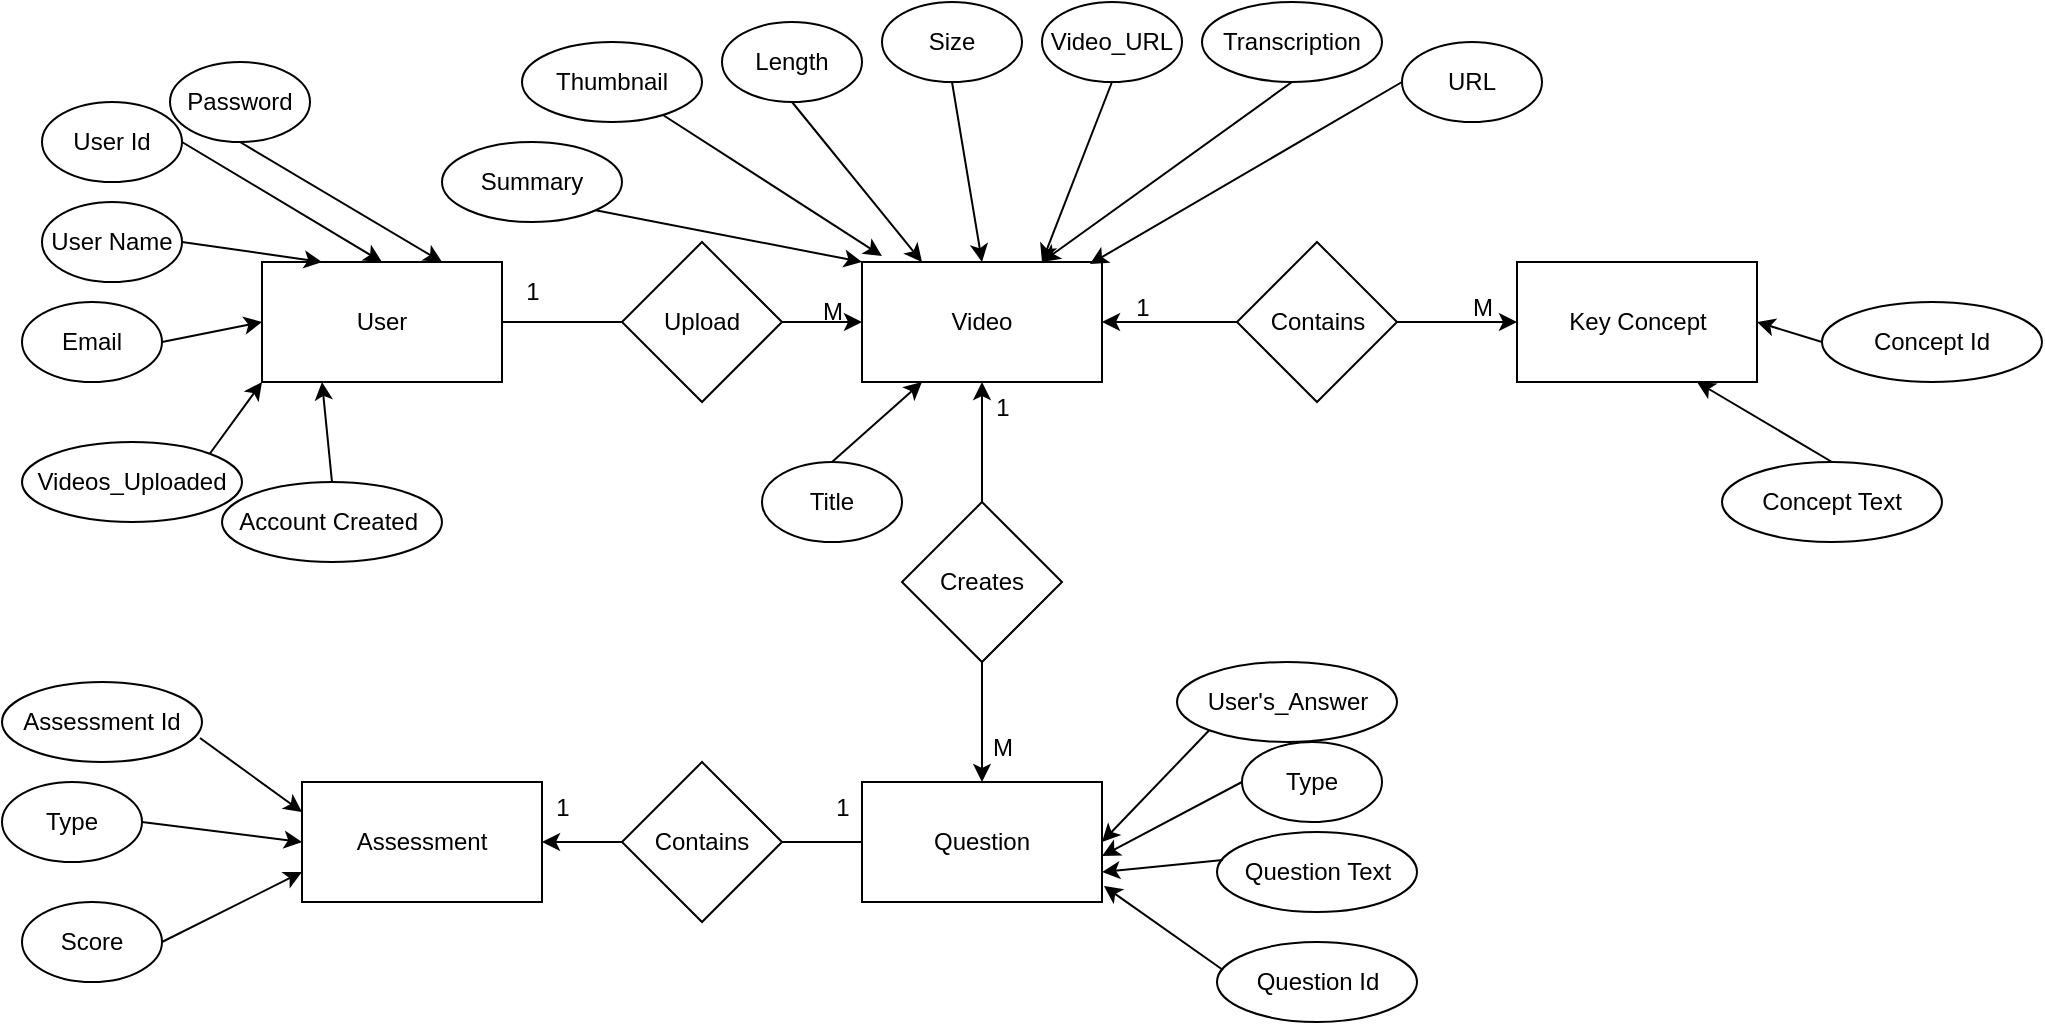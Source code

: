 <mxfile version="24.7.17">
  <diagram name="Page-1" id="tiigiWsw-sh9O9fSEu40">
    <mxGraphModel dx="1106" dy="601" grid="1" gridSize="10" guides="1" tooltips="1" connect="1" arrows="1" fold="1" page="1" pageScale="1" pageWidth="827" pageHeight="1169" math="0" shadow="0">
      <root>
        <mxCell id="0" />
        <mxCell id="1" parent="0" />
        <mxCell id="OeBx3CEoDruNxCVU-E6a-1" value="User" style="rounded=0;whiteSpace=wrap;html=1;" vertex="1" parent="1">
          <mxGeometry x="390" y="260" width="120" height="60" as="geometry" />
        </mxCell>
        <mxCell id="OeBx3CEoDruNxCVU-E6a-2" value="Videos_Uploaded" style="ellipse;whiteSpace=wrap;html=1;" vertex="1" parent="1">
          <mxGeometry x="270" y="350" width="110" height="40" as="geometry" />
        </mxCell>
        <mxCell id="OeBx3CEoDruNxCVU-E6a-3" value="User Id" style="ellipse;whiteSpace=wrap;html=1;" vertex="1" parent="1">
          <mxGeometry x="280" y="180" width="70" height="40" as="geometry" />
        </mxCell>
        <mxCell id="OeBx3CEoDruNxCVU-E6a-4" value="User Name" style="ellipse;whiteSpace=wrap;html=1;" vertex="1" parent="1">
          <mxGeometry x="280" y="230" width="70" height="40" as="geometry" />
        </mxCell>
        <mxCell id="OeBx3CEoDruNxCVU-E6a-5" value="Email" style="ellipse;whiteSpace=wrap;html=1;" vertex="1" parent="1">
          <mxGeometry x="270" y="280" width="70" height="40" as="geometry" />
        </mxCell>
        <mxCell id="OeBx3CEoDruNxCVU-E6a-6" value="" style="endArrow=classic;html=1;rounded=0;exitX=1;exitY=0;exitDx=0;exitDy=0;entryX=0;entryY=1;entryDx=0;entryDy=0;" edge="1" parent="1" source="OeBx3CEoDruNxCVU-E6a-2" target="OeBx3CEoDruNxCVU-E6a-1">
          <mxGeometry width="50" height="50" relative="1" as="geometry">
            <mxPoint x="390" y="340" as="sourcePoint" />
            <mxPoint x="450" y="320" as="targetPoint" />
          </mxGeometry>
        </mxCell>
        <mxCell id="OeBx3CEoDruNxCVU-E6a-7" value="" style="endArrow=classic;html=1;rounded=0;exitX=1;exitY=0.5;exitDx=0;exitDy=0;entryX=0;entryY=0.5;entryDx=0;entryDy=0;" edge="1" parent="1" source="OeBx3CEoDruNxCVU-E6a-5" target="OeBx3CEoDruNxCVU-E6a-1">
          <mxGeometry width="50" height="50" relative="1" as="geometry">
            <mxPoint x="350" y="380" as="sourcePoint" />
            <mxPoint x="420" y="350" as="targetPoint" />
          </mxGeometry>
        </mxCell>
        <mxCell id="OeBx3CEoDruNxCVU-E6a-8" value="" style="endArrow=classic;html=1;rounded=0;exitX=1;exitY=0.5;exitDx=0;exitDy=0;entryX=0.25;entryY=0;entryDx=0;entryDy=0;" edge="1" parent="1" source="OeBx3CEoDruNxCVU-E6a-4" target="OeBx3CEoDruNxCVU-E6a-1">
          <mxGeometry width="50" height="50" relative="1" as="geometry">
            <mxPoint x="360" y="390" as="sourcePoint" />
            <mxPoint x="430" y="360" as="targetPoint" />
          </mxGeometry>
        </mxCell>
        <mxCell id="OeBx3CEoDruNxCVU-E6a-9" value="" style="endArrow=classic;html=1;rounded=0;exitX=1;exitY=0.5;exitDx=0;exitDy=0;entryX=0.5;entryY=0;entryDx=0;entryDy=0;" edge="1" parent="1" source="OeBx3CEoDruNxCVU-E6a-3" target="OeBx3CEoDruNxCVU-E6a-1">
          <mxGeometry width="50" height="50" relative="1" as="geometry">
            <mxPoint x="370" y="400" as="sourcePoint" />
            <mxPoint x="440" y="370" as="targetPoint" />
          </mxGeometry>
        </mxCell>
        <mxCell id="OeBx3CEoDruNxCVU-E6a-11" value="Upload" style="rhombus;whiteSpace=wrap;html=1;" vertex="1" parent="1">
          <mxGeometry x="570" y="250" width="80" height="80" as="geometry" />
        </mxCell>
        <mxCell id="OeBx3CEoDruNxCVU-E6a-13" value="Video" style="rounded=0;whiteSpace=wrap;html=1;" vertex="1" parent="1">
          <mxGeometry x="690" y="260" width="120" height="60" as="geometry" />
        </mxCell>
        <mxCell id="OeBx3CEoDruNxCVU-E6a-14" value="" style="endArrow=classic;html=1;rounded=0;entryX=0;entryY=0.5;entryDx=0;entryDy=0;exitX=1;exitY=0.5;exitDx=0;exitDy=0;" edge="1" parent="1" source="OeBx3CEoDruNxCVU-E6a-11" target="OeBx3CEoDruNxCVU-E6a-13">
          <mxGeometry width="50" height="50" relative="1" as="geometry">
            <mxPoint x="660" y="340" as="sourcePoint" />
            <mxPoint x="710" y="290" as="targetPoint" />
          </mxGeometry>
        </mxCell>
        <mxCell id="OeBx3CEoDruNxCVU-E6a-16" value="Length" style="ellipse;whiteSpace=wrap;html=1;" vertex="1" parent="1">
          <mxGeometry x="620" y="140" width="70" height="40" as="geometry" />
        </mxCell>
        <mxCell id="OeBx3CEoDruNxCVU-E6a-17" value="Title" style="ellipse;whiteSpace=wrap;html=1;" vertex="1" parent="1">
          <mxGeometry x="640" y="360" width="70" height="40" as="geometry" />
        </mxCell>
        <mxCell id="OeBx3CEoDruNxCVU-E6a-18" value="Video_URL" style="ellipse;whiteSpace=wrap;html=1;" vertex="1" parent="1">
          <mxGeometry x="780" y="130" width="70" height="40" as="geometry" />
        </mxCell>
        <mxCell id="OeBx3CEoDruNxCVU-E6a-19" value="Size" style="ellipse;whiteSpace=wrap;html=1;" vertex="1" parent="1">
          <mxGeometry x="700" y="130" width="70" height="40" as="geometry" />
        </mxCell>
        <mxCell id="OeBx3CEoDruNxCVU-E6a-24" value="" style="endArrow=classic;html=1;rounded=0;entryX=0.25;entryY=0;entryDx=0;entryDy=0;exitX=0.5;exitY=1;exitDx=0;exitDy=0;" edge="1" parent="1" source="OeBx3CEoDruNxCVU-E6a-16" target="OeBx3CEoDruNxCVU-E6a-13">
          <mxGeometry width="50" height="50" relative="1" as="geometry">
            <mxPoint x="660" y="340" as="sourcePoint" />
            <mxPoint x="710" y="290" as="targetPoint" />
          </mxGeometry>
        </mxCell>
        <mxCell id="OeBx3CEoDruNxCVU-E6a-25" value="" style="endArrow=classic;html=1;rounded=0;entryX=0.5;entryY=0;entryDx=0;entryDy=0;exitX=0.5;exitY=1;exitDx=0;exitDy=0;" edge="1" parent="1" source="OeBx3CEoDruNxCVU-E6a-19" target="OeBx3CEoDruNxCVU-E6a-13">
          <mxGeometry width="50" height="50" relative="1" as="geometry">
            <mxPoint x="655" y="220" as="sourcePoint" />
            <mxPoint x="730" y="270" as="targetPoint" />
          </mxGeometry>
        </mxCell>
        <mxCell id="OeBx3CEoDruNxCVU-E6a-26" value="" style="endArrow=classic;html=1;rounded=0;entryX=0.75;entryY=0;entryDx=0;entryDy=0;exitX=0.5;exitY=1;exitDx=0;exitDy=0;" edge="1" parent="1" source="OeBx3CEoDruNxCVU-E6a-18" target="OeBx3CEoDruNxCVU-E6a-13">
          <mxGeometry width="50" height="50" relative="1" as="geometry">
            <mxPoint x="735" y="200" as="sourcePoint" />
            <mxPoint x="760" y="270" as="targetPoint" />
          </mxGeometry>
        </mxCell>
        <mxCell id="OeBx3CEoDruNxCVU-E6a-27" value="" style="endArrow=classic;html=1;rounded=0;exitX=0.5;exitY=0;exitDx=0;exitDy=0;entryX=0.25;entryY=1;entryDx=0;entryDy=0;" edge="1" parent="1" source="OeBx3CEoDruNxCVU-E6a-17" target="OeBx3CEoDruNxCVU-E6a-13">
          <mxGeometry width="50" height="50" relative="1" as="geometry">
            <mxPoint x="660" y="340" as="sourcePoint" />
            <mxPoint x="710" y="290" as="targetPoint" />
          </mxGeometry>
        </mxCell>
        <mxCell id="OeBx3CEoDruNxCVU-E6a-33" value="Creates" style="rhombus;whiteSpace=wrap;html=1;" vertex="1" parent="1">
          <mxGeometry x="710" y="380" width="80" height="80" as="geometry" />
        </mxCell>
        <mxCell id="OeBx3CEoDruNxCVU-E6a-34" value="" style="endArrow=classic;html=1;rounded=0;exitX=0.5;exitY=0;exitDx=0;exitDy=0;entryX=0.5;entryY=1;entryDx=0;entryDy=0;" edge="1" parent="1" source="OeBx3CEoDruNxCVU-E6a-33" target="OeBx3CEoDruNxCVU-E6a-13">
          <mxGeometry width="50" height="50" relative="1" as="geometry">
            <mxPoint x="660" y="340" as="sourcePoint" />
            <mxPoint x="1050" y="320" as="targetPoint" />
          </mxGeometry>
        </mxCell>
        <mxCell id="OeBx3CEoDruNxCVU-E6a-35" value="URL" style="ellipse;whiteSpace=wrap;html=1;" vertex="1" parent="1">
          <mxGeometry x="960" y="150" width="70" height="40" as="geometry" />
        </mxCell>
        <mxCell id="OeBx3CEoDruNxCVU-E6a-36" value="Transcription" style="ellipse;whiteSpace=wrap;html=1;" vertex="1" parent="1">
          <mxGeometry x="860" y="130" width="90" height="40" as="geometry" />
        </mxCell>
        <mxCell id="OeBx3CEoDruNxCVU-E6a-38" value="" style="endArrow=classic;html=1;rounded=0;entryX=0.95;entryY=0.017;entryDx=0;entryDy=0;exitX=0;exitY=0.5;exitDx=0;exitDy=0;entryPerimeter=0;" edge="1" parent="1" source="OeBx3CEoDruNxCVU-E6a-35" target="OeBx3CEoDruNxCVU-E6a-13">
          <mxGeometry width="50" height="50" relative="1" as="geometry">
            <mxPoint x="835" y="210" as="sourcePoint" />
            <mxPoint x="1020" y="260" as="targetPoint" />
          </mxGeometry>
        </mxCell>
        <mxCell id="OeBx3CEoDruNxCVU-E6a-39" value="" style="endArrow=classic;html=1;rounded=0;entryX=0.75;entryY=0;entryDx=0;entryDy=0;exitX=0.5;exitY=1;exitDx=0;exitDy=0;" edge="1" parent="1" source="OeBx3CEoDruNxCVU-E6a-36" target="OeBx3CEoDruNxCVU-E6a-13">
          <mxGeometry width="50" height="50" relative="1" as="geometry">
            <mxPoint x="985" y="230" as="sourcePoint" />
            <mxPoint x="1030" y="270" as="targetPoint" />
          </mxGeometry>
        </mxCell>
        <mxCell id="OeBx3CEoDruNxCVU-E6a-41" value="" style="endArrow=classic;html=1;rounded=0;exitX=0.5;exitY=1;exitDx=0;exitDy=0;" edge="1" parent="1" source="OeBx3CEoDruNxCVU-E6a-33" target="OeBx3CEoDruNxCVU-E6a-42">
          <mxGeometry width="50" height="50" relative="1" as="geometry">
            <mxPoint x="660" y="470" as="sourcePoint" />
            <mxPoint x="750" y="540" as="targetPoint" />
          </mxGeometry>
        </mxCell>
        <mxCell id="OeBx3CEoDruNxCVU-E6a-42" value="Question" style="rounded=0;whiteSpace=wrap;html=1;" vertex="1" parent="1">
          <mxGeometry x="690" y="520" width="120" height="60" as="geometry" />
        </mxCell>
        <mxCell id="OeBx3CEoDruNxCVU-E6a-44" value="User&#39;s_Answer" style="ellipse;whiteSpace=wrap;html=1;" vertex="1" parent="1">
          <mxGeometry x="847.5" y="460" width="110" height="40" as="geometry" />
        </mxCell>
        <mxCell id="OeBx3CEoDruNxCVU-E6a-45" value="Type" style="ellipse;whiteSpace=wrap;html=1;" vertex="1" parent="1">
          <mxGeometry x="880" y="500" width="70" height="40" as="geometry" />
        </mxCell>
        <mxCell id="OeBx3CEoDruNxCVU-E6a-48" value="" style="endArrow=classic;html=1;rounded=0;entryX=1;entryY=0.5;entryDx=0;entryDy=0;exitX=0;exitY=1;exitDx=0;exitDy=0;" edge="1" parent="1" source="OeBx3CEoDruNxCVU-E6a-44" target="OeBx3CEoDruNxCVU-E6a-42">
          <mxGeometry width="50" height="50" relative="1" as="geometry">
            <mxPoint x="850" y="490" as="sourcePoint" />
            <mxPoint x="840" y="420" as="targetPoint" />
          </mxGeometry>
        </mxCell>
        <mxCell id="OeBx3CEoDruNxCVU-E6a-49" value="" style="endArrow=classic;html=1;rounded=0;entryX=1;entryY=0.617;entryDx=0;entryDy=0;entryPerimeter=0;exitX=0;exitY=0.5;exitDx=0;exitDy=0;" edge="1" parent="1" source="OeBx3CEoDruNxCVU-E6a-45" target="OeBx3CEoDruNxCVU-E6a-42">
          <mxGeometry width="50" height="50" relative="1" as="geometry">
            <mxPoint x="1170" y="560" as="sourcePoint" />
            <mxPoint x="1120" y="565" as="targetPoint" />
          </mxGeometry>
        </mxCell>
        <mxCell id="OeBx3CEoDruNxCVU-E6a-51" value="Summary" style="ellipse;whiteSpace=wrap;html=1;" vertex="1" parent="1">
          <mxGeometry x="480" y="200" width="90" height="40" as="geometry" />
        </mxCell>
        <mxCell id="OeBx3CEoDruNxCVU-E6a-52" value="" style="endArrow=classic;html=1;rounded=0;entryX=0;entryY=0;entryDx=0;entryDy=0;exitX=1;exitY=1;exitDx=0;exitDy=0;" edge="1" parent="1" source="OeBx3CEoDruNxCVU-E6a-51" target="OeBx3CEoDruNxCVU-E6a-13">
          <mxGeometry width="50" height="50" relative="1" as="geometry">
            <mxPoint x="1155" y="240" as="sourcePoint" />
            <mxPoint x="1110" y="290" as="targetPoint" />
          </mxGeometry>
        </mxCell>
        <mxCell id="OeBx3CEoDruNxCVU-E6a-55" value="Thumbnail" style="ellipse;whiteSpace=wrap;html=1;" vertex="1" parent="1">
          <mxGeometry x="520" y="150" width="90" height="40" as="geometry" />
        </mxCell>
        <mxCell id="OeBx3CEoDruNxCVU-E6a-56" value="" style="endArrow=classic;html=1;rounded=0;entryX=0.083;entryY=-0.05;entryDx=0;entryDy=0;entryPerimeter=0;" edge="1" parent="1" source="OeBx3CEoDruNxCVU-E6a-55" target="OeBx3CEoDruNxCVU-E6a-13">
          <mxGeometry width="50" height="50" relative="1" as="geometry">
            <mxPoint x="930" y="270" as="sourcePoint" />
            <mxPoint x="820" y="300" as="targetPoint" />
          </mxGeometry>
        </mxCell>
        <mxCell id="OeBx3CEoDruNxCVU-E6a-57" value="Assessment" style="rounded=0;whiteSpace=wrap;html=1;" vertex="1" parent="1">
          <mxGeometry x="410" y="520" width="120" height="60" as="geometry" />
        </mxCell>
        <mxCell id="OeBx3CEoDruNxCVU-E6a-58" value="Contains" style="rhombus;whiteSpace=wrap;html=1;" vertex="1" parent="1">
          <mxGeometry x="570" y="510" width="80" height="80" as="geometry" />
        </mxCell>
        <mxCell id="OeBx3CEoDruNxCVU-E6a-60" value="" style="endArrow=classic;html=1;rounded=0;exitX=0;exitY=0.5;exitDx=0;exitDy=0;entryX=1;entryY=0.5;entryDx=0;entryDy=0;" edge="1" parent="1" source="OeBx3CEoDruNxCVU-E6a-58" target="OeBx3CEoDruNxCVU-E6a-57">
          <mxGeometry width="50" height="50" relative="1" as="geometry">
            <mxPoint x="380" y="660" as="sourcePoint" />
            <mxPoint x="510" y="540" as="targetPoint" />
          </mxGeometry>
        </mxCell>
        <mxCell id="OeBx3CEoDruNxCVU-E6a-61" value="Type" style="ellipse;whiteSpace=wrap;html=1;" vertex="1" parent="1">
          <mxGeometry x="260" y="520" width="70" height="40" as="geometry" />
        </mxCell>
        <mxCell id="OeBx3CEoDruNxCVU-E6a-62" value="" style="endArrow=classic;html=1;rounded=0;entryX=0;entryY=0.5;entryDx=0;entryDy=0;exitX=1;exitY=0.5;exitDx=0;exitDy=0;" edge="1" parent="1" source="OeBx3CEoDruNxCVU-E6a-61" target="OeBx3CEoDruNxCVU-E6a-57">
          <mxGeometry width="50" height="50" relative="1" as="geometry">
            <mxPoint x="890" y="575" as="sourcePoint" />
            <mxPoint x="820" y="567" as="targetPoint" />
          </mxGeometry>
        </mxCell>
        <mxCell id="OeBx3CEoDruNxCVU-E6a-71" value="" style="edgeStyle=orthogonalEdgeStyle;rounded=0;orthogonalLoop=1;jettySize=auto;html=1;entryX=0;entryY=0.5;entryDx=0;entryDy=0;" edge="1" parent="1" source="OeBx3CEoDruNxCVU-E6a-67" target="OeBx3CEoDruNxCVU-E6a-70">
          <mxGeometry relative="1" as="geometry" />
        </mxCell>
        <mxCell id="OeBx3CEoDruNxCVU-E6a-67" value="Contains" style="rhombus;whiteSpace=wrap;html=1;" vertex="1" parent="1">
          <mxGeometry x="877.5" y="250" width="80" height="80" as="geometry" />
        </mxCell>
        <mxCell id="OeBx3CEoDruNxCVU-E6a-69" value="" style="endArrow=classic;html=1;rounded=0;exitX=0;exitY=0.5;exitDx=0;exitDy=0;entryX=1;entryY=0.5;entryDx=0;entryDy=0;" edge="1" parent="1" source="OeBx3CEoDruNxCVU-E6a-67" target="OeBx3CEoDruNxCVU-E6a-13">
          <mxGeometry width="50" height="50" relative="1" as="geometry">
            <mxPoint x="687.5" y="410" as="sourcePoint" />
            <mxPoint x="812.5" y="300" as="targetPoint" />
          </mxGeometry>
        </mxCell>
        <mxCell id="OeBx3CEoDruNxCVU-E6a-70" value="Key Concept" style="whiteSpace=wrap;html=1;" vertex="1" parent="1">
          <mxGeometry x="1017.5" y="260" width="120" height="60" as="geometry" />
        </mxCell>
        <mxCell id="OeBx3CEoDruNxCVU-E6a-72" value="1" style="text;html=1;align=center;verticalAlign=middle;resizable=0;points=[];autosize=1;strokeColor=none;fillColor=none;" vertex="1" parent="1">
          <mxGeometry x="510" y="260" width="30" height="30" as="geometry" />
        </mxCell>
        <mxCell id="OeBx3CEoDruNxCVU-E6a-73" value="M" style="text;html=1;align=center;verticalAlign=middle;resizable=0;points=[];autosize=1;strokeColor=none;fillColor=none;" vertex="1" parent="1">
          <mxGeometry x="660" y="270" width="30" height="30" as="geometry" />
        </mxCell>
        <mxCell id="OeBx3CEoDruNxCVU-E6a-74" value="" style="endArrow=none;html=1;rounded=0;exitX=1;exitY=0.5;exitDx=0;exitDy=0;entryX=0;entryY=0.5;entryDx=0;entryDy=0;" edge="1" parent="1" source="OeBx3CEoDruNxCVU-E6a-1" target="OeBx3CEoDruNxCVU-E6a-11">
          <mxGeometry width="50" height="50" relative="1" as="geometry">
            <mxPoint x="730" y="470" as="sourcePoint" />
            <mxPoint x="780" y="420" as="targetPoint" />
          </mxGeometry>
        </mxCell>
        <mxCell id="OeBx3CEoDruNxCVU-E6a-75" value="1" style="text;html=1;align=center;verticalAlign=middle;resizable=0;points=[];autosize=1;strokeColor=none;fillColor=none;" vertex="1" parent="1">
          <mxGeometry x="815" y="268" width="30" height="30" as="geometry" />
        </mxCell>
        <mxCell id="OeBx3CEoDruNxCVU-E6a-76" value="M" style="text;html=1;align=center;verticalAlign=middle;resizable=0;points=[];autosize=1;strokeColor=none;fillColor=none;" vertex="1" parent="1">
          <mxGeometry x="985" y="268" width="30" height="30" as="geometry" />
        </mxCell>
        <mxCell id="OeBx3CEoDruNxCVU-E6a-77" value="M" style="text;html=1;align=center;verticalAlign=middle;resizable=0;points=[];autosize=1;strokeColor=none;fillColor=none;" vertex="1" parent="1">
          <mxGeometry x="745" y="488" width="30" height="30" as="geometry" />
        </mxCell>
        <mxCell id="OeBx3CEoDruNxCVU-E6a-78" value="1" style="text;html=1;align=center;verticalAlign=middle;resizable=0;points=[];autosize=1;strokeColor=none;fillColor=none;" vertex="1" parent="1">
          <mxGeometry x="745" y="318" width="30" height="30" as="geometry" />
        </mxCell>
        <mxCell id="OeBx3CEoDruNxCVU-E6a-79" value="Score" style="ellipse;whiteSpace=wrap;html=1;" vertex="1" parent="1">
          <mxGeometry x="270" y="580" width="70" height="40" as="geometry" />
        </mxCell>
        <mxCell id="OeBx3CEoDruNxCVU-E6a-80" value="" style="endArrow=classic;html=1;rounded=0;entryX=0;entryY=0.75;entryDx=0;entryDy=0;exitX=1;exitY=0.5;exitDx=0;exitDy=0;" edge="1" parent="1" source="OeBx3CEoDruNxCVU-E6a-79" target="OeBx3CEoDruNxCVU-E6a-57">
          <mxGeometry width="50" height="50" relative="1" as="geometry">
            <mxPoint x="340" y="550" as="sourcePoint" />
            <mxPoint x="420" y="560" as="targetPoint" />
          </mxGeometry>
        </mxCell>
        <mxCell id="OeBx3CEoDruNxCVU-E6a-81" value="1" style="text;html=1;align=center;verticalAlign=middle;resizable=0;points=[];autosize=1;strokeColor=none;fillColor=none;" vertex="1" parent="1">
          <mxGeometry x="665" y="518" width="30" height="30" as="geometry" />
        </mxCell>
        <mxCell id="OeBx3CEoDruNxCVU-E6a-82" value="1" style="text;html=1;align=center;verticalAlign=middle;resizable=0;points=[];autosize=1;strokeColor=none;fillColor=none;" vertex="1" parent="1">
          <mxGeometry x="525" y="518" width="30" height="30" as="geometry" />
        </mxCell>
        <mxCell id="OeBx3CEoDruNxCVU-E6a-83" value="" style="endArrow=none;html=1;rounded=0;exitX=1;exitY=0.5;exitDx=0;exitDy=0;entryX=0;entryY=0.5;entryDx=0;entryDy=0;" edge="1" parent="1" source="OeBx3CEoDruNxCVU-E6a-58" target="OeBx3CEoDruNxCVU-E6a-42">
          <mxGeometry width="50" height="50" relative="1" as="geometry">
            <mxPoint x="730" y="470" as="sourcePoint" />
            <mxPoint x="780" y="420" as="targetPoint" />
          </mxGeometry>
        </mxCell>
        <mxCell id="OeBx3CEoDruNxCVU-E6a-84" value="Assessment Id" style="ellipse;whiteSpace=wrap;html=1;" vertex="1" parent="1">
          <mxGeometry x="260" y="470" width="100" height="40" as="geometry" />
        </mxCell>
        <mxCell id="OeBx3CEoDruNxCVU-E6a-85" value="" style="endArrow=classic;html=1;rounded=0;entryX=0;entryY=0.25;entryDx=0;entryDy=0;exitX=0.99;exitY=0.7;exitDx=0;exitDy=0;exitPerimeter=0;" edge="1" parent="1" source="OeBx3CEoDruNxCVU-E6a-84" target="OeBx3CEoDruNxCVU-E6a-57">
          <mxGeometry width="50" height="50" relative="1" as="geometry">
            <mxPoint x="340" y="550" as="sourcePoint" />
            <mxPoint x="420" y="560" as="targetPoint" />
          </mxGeometry>
        </mxCell>
        <mxCell id="OeBx3CEoDruNxCVU-E6a-87" value="Question Id" style="ellipse;whiteSpace=wrap;html=1;" vertex="1" parent="1">
          <mxGeometry x="867.5" y="600" width="100" height="40" as="geometry" />
        </mxCell>
        <mxCell id="OeBx3CEoDruNxCVU-E6a-88" value="" style="endArrow=classic;html=1;rounded=0;entryX=1.008;entryY=0.867;entryDx=0;entryDy=0;entryPerimeter=0;exitX=0.03;exitY=0.35;exitDx=0;exitDy=0;exitPerimeter=0;" edge="1" parent="1" source="OeBx3CEoDruNxCVU-E6a-87" target="OeBx3CEoDruNxCVU-E6a-42">
          <mxGeometry width="50" height="50" relative="1" as="geometry">
            <mxPoint x="890" y="575" as="sourcePoint" />
            <mxPoint x="820" y="567" as="targetPoint" />
          </mxGeometry>
        </mxCell>
        <mxCell id="OeBx3CEoDruNxCVU-E6a-89" value="Question Text" style="ellipse;whiteSpace=wrap;html=1;" vertex="1" parent="1">
          <mxGeometry x="867.5" y="545" width="100" height="40" as="geometry" />
        </mxCell>
        <mxCell id="OeBx3CEoDruNxCVU-E6a-90" value="" style="endArrow=classic;html=1;rounded=0;entryX=1;entryY=0.75;entryDx=0;entryDy=0;exitX=0.03;exitY=0.35;exitDx=0;exitDy=0;exitPerimeter=0;" edge="1" parent="1" source="OeBx3CEoDruNxCVU-E6a-89" target="OeBx3CEoDruNxCVU-E6a-42">
          <mxGeometry width="50" height="50" relative="1" as="geometry">
            <mxPoint x="900" y="585" as="sourcePoint" />
            <mxPoint x="821" y="582" as="targetPoint" />
          </mxGeometry>
        </mxCell>
        <mxCell id="OeBx3CEoDruNxCVU-E6a-91" value="Concept Text" style="ellipse;whiteSpace=wrap;html=1;" vertex="1" parent="1">
          <mxGeometry x="1120" y="360" width="110" height="40" as="geometry" />
        </mxCell>
        <mxCell id="OeBx3CEoDruNxCVU-E6a-93" value="Concept Id" style="ellipse;whiteSpace=wrap;html=1;" vertex="1" parent="1">
          <mxGeometry x="1170" y="280" width="110" height="40" as="geometry" />
        </mxCell>
        <mxCell id="OeBx3CEoDruNxCVU-E6a-94" value="" style="endArrow=classic;html=1;rounded=0;entryX=0.75;entryY=1;entryDx=0;entryDy=0;exitX=0.5;exitY=0;exitDx=0;exitDy=0;" edge="1" parent="1" source="OeBx3CEoDruNxCVU-E6a-91" target="OeBx3CEoDruNxCVU-E6a-70">
          <mxGeometry width="50" height="50" relative="1" as="geometry">
            <mxPoint x="730" y="470" as="sourcePoint" />
            <mxPoint x="780" y="420" as="targetPoint" />
          </mxGeometry>
        </mxCell>
        <mxCell id="OeBx3CEoDruNxCVU-E6a-95" value="" style="endArrow=classic;html=1;rounded=0;entryX=1;entryY=0.5;entryDx=0;entryDy=0;exitX=0;exitY=0.5;exitDx=0;exitDy=0;" edge="1" parent="1" source="OeBx3CEoDruNxCVU-E6a-93" target="OeBx3CEoDruNxCVU-E6a-70">
          <mxGeometry width="50" height="50" relative="1" as="geometry">
            <mxPoint x="1185" y="370" as="sourcePoint" />
            <mxPoint x="1118" y="330" as="targetPoint" />
          </mxGeometry>
        </mxCell>
        <mxCell id="OeBx3CEoDruNxCVU-E6a-96" value="Password" style="ellipse;whiteSpace=wrap;html=1;" vertex="1" parent="1">
          <mxGeometry x="344" y="160" width="70" height="40" as="geometry" />
        </mxCell>
        <mxCell id="OeBx3CEoDruNxCVU-E6a-97" value="" style="endArrow=classic;html=1;rounded=0;exitX=0.5;exitY=1;exitDx=0;exitDy=0;entryX=0.75;entryY=0;entryDx=0;entryDy=0;" edge="1" parent="1" source="OeBx3CEoDruNxCVU-E6a-96" target="OeBx3CEoDruNxCVU-E6a-1">
          <mxGeometry width="50" height="50" relative="1" as="geometry">
            <mxPoint x="360" y="210" as="sourcePoint" />
            <mxPoint x="460" y="270" as="targetPoint" />
          </mxGeometry>
        </mxCell>
        <mxCell id="OeBx3CEoDruNxCVU-E6a-98" value="Account Created&amp;nbsp;" style="ellipse;whiteSpace=wrap;html=1;" vertex="1" parent="1">
          <mxGeometry x="370" y="370" width="110" height="40" as="geometry" />
        </mxCell>
        <mxCell id="OeBx3CEoDruNxCVU-E6a-99" value="" style="endArrow=classic;html=1;rounded=0;exitX=0.5;exitY=0;exitDx=0;exitDy=0;entryX=0.25;entryY=1;entryDx=0;entryDy=0;" edge="1" parent="1" source="OeBx3CEoDruNxCVU-E6a-98" target="OeBx3CEoDruNxCVU-E6a-1">
          <mxGeometry width="50" height="50" relative="1" as="geometry">
            <mxPoint x="390" y="380" as="sourcePoint" />
            <mxPoint x="460" y="330" as="targetPoint" />
          </mxGeometry>
        </mxCell>
      </root>
    </mxGraphModel>
  </diagram>
</mxfile>

